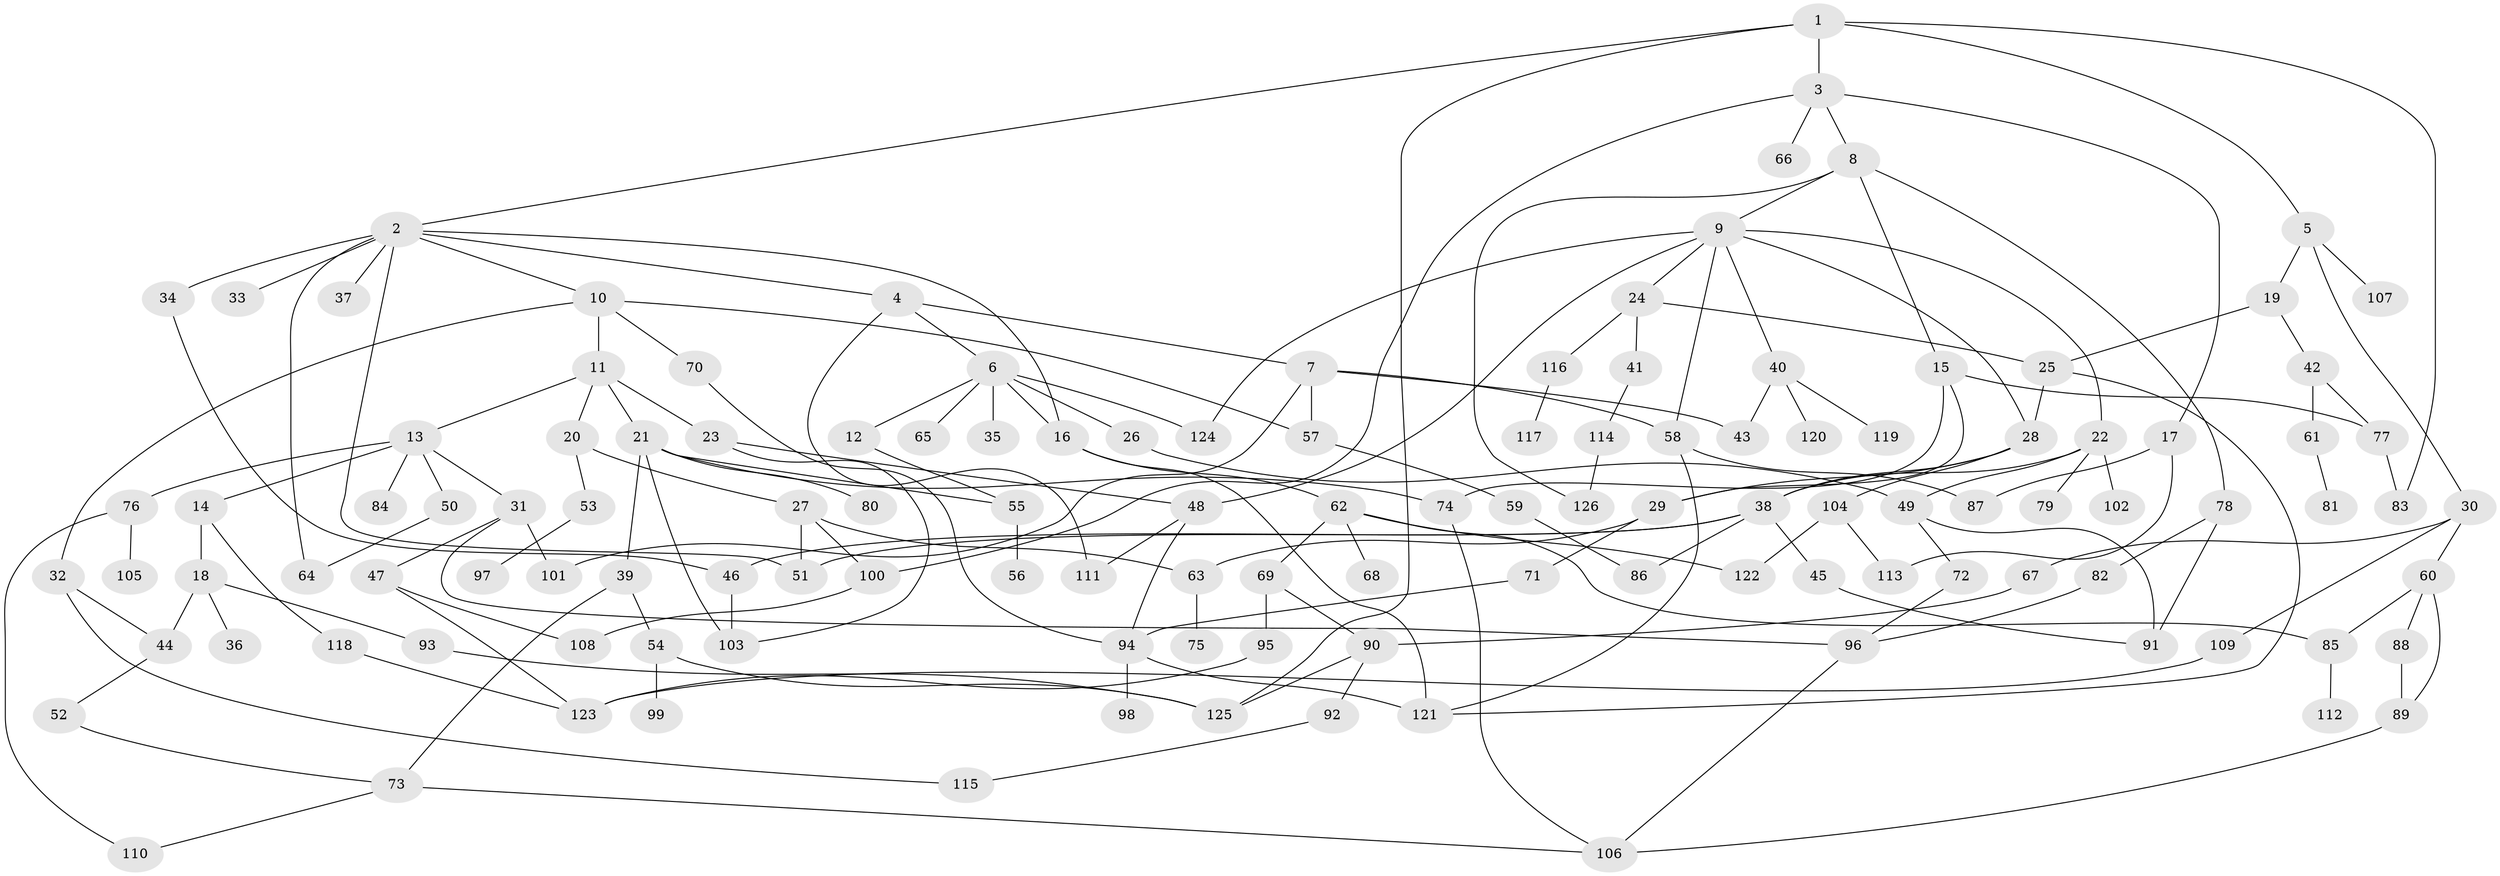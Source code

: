 // coarse degree distribution, {7: 0.06172839506172839, 8: 0.024691358024691357, 4: 0.18518518518518517, 5: 0.07407407407407407, 10: 0.012345679012345678, 6: 0.04938271604938271, 2: 0.16049382716049382, 3: 0.20987654320987653, 1: 0.2222222222222222}
// Generated by graph-tools (version 1.1) at 2025/23/03/03/25 07:23:33]
// undirected, 126 vertices, 181 edges
graph export_dot {
graph [start="1"]
  node [color=gray90,style=filled];
  1;
  2;
  3;
  4;
  5;
  6;
  7;
  8;
  9;
  10;
  11;
  12;
  13;
  14;
  15;
  16;
  17;
  18;
  19;
  20;
  21;
  22;
  23;
  24;
  25;
  26;
  27;
  28;
  29;
  30;
  31;
  32;
  33;
  34;
  35;
  36;
  37;
  38;
  39;
  40;
  41;
  42;
  43;
  44;
  45;
  46;
  47;
  48;
  49;
  50;
  51;
  52;
  53;
  54;
  55;
  56;
  57;
  58;
  59;
  60;
  61;
  62;
  63;
  64;
  65;
  66;
  67;
  68;
  69;
  70;
  71;
  72;
  73;
  74;
  75;
  76;
  77;
  78;
  79;
  80;
  81;
  82;
  83;
  84;
  85;
  86;
  87;
  88;
  89;
  90;
  91;
  92;
  93;
  94;
  95;
  96;
  97;
  98;
  99;
  100;
  101;
  102;
  103;
  104;
  105;
  106;
  107;
  108;
  109;
  110;
  111;
  112;
  113;
  114;
  115;
  116;
  117;
  118;
  119;
  120;
  121;
  122;
  123;
  124;
  125;
  126;
  1 -- 2;
  1 -- 3;
  1 -- 5;
  1 -- 125;
  1 -- 83;
  2 -- 4;
  2 -- 10;
  2 -- 16;
  2 -- 33;
  2 -- 34;
  2 -- 37;
  2 -- 64;
  2 -- 51;
  3 -- 8;
  3 -- 17;
  3 -- 66;
  3 -- 100;
  4 -- 6;
  4 -- 7;
  4 -- 111;
  5 -- 19;
  5 -- 30;
  5 -- 107;
  6 -- 12;
  6 -- 26;
  6 -- 35;
  6 -- 65;
  6 -- 16;
  6 -- 124;
  7 -- 43;
  7 -- 58;
  7 -- 57;
  7 -- 101;
  8 -- 9;
  8 -- 15;
  8 -- 78;
  8 -- 126;
  9 -- 22;
  9 -- 24;
  9 -- 40;
  9 -- 124;
  9 -- 28;
  9 -- 58;
  9 -- 48;
  10 -- 11;
  10 -- 32;
  10 -- 57;
  10 -- 70;
  11 -- 13;
  11 -- 20;
  11 -- 21;
  11 -- 23;
  12 -- 55;
  13 -- 14;
  13 -- 31;
  13 -- 50;
  13 -- 76;
  13 -- 84;
  14 -- 18;
  14 -- 118;
  15 -- 74;
  15 -- 29;
  15 -- 77;
  16 -- 62;
  16 -- 121;
  17 -- 113;
  17 -- 87;
  18 -- 36;
  18 -- 93;
  18 -- 44;
  19 -- 25;
  19 -- 42;
  20 -- 27;
  20 -- 53;
  21 -- 39;
  21 -- 74;
  21 -- 80;
  21 -- 103;
  21 -- 55;
  22 -- 38;
  22 -- 49;
  22 -- 79;
  22 -- 102;
  23 -- 48;
  23 -- 103;
  24 -- 41;
  24 -- 116;
  24 -- 25;
  25 -- 28;
  25 -- 121;
  26 -- 49;
  27 -- 51;
  27 -- 63;
  27 -- 100;
  28 -- 29;
  28 -- 104;
  28 -- 38;
  29 -- 71;
  29 -- 63;
  30 -- 60;
  30 -- 67;
  30 -- 109;
  31 -- 47;
  31 -- 101;
  31 -- 96;
  32 -- 44;
  32 -- 115;
  34 -- 46;
  38 -- 45;
  38 -- 51;
  38 -- 86;
  38 -- 46;
  39 -- 54;
  39 -- 73;
  40 -- 119;
  40 -- 120;
  40 -- 43;
  41 -- 114;
  42 -- 61;
  42 -- 77;
  44 -- 52;
  45 -- 91;
  46 -- 103;
  47 -- 108;
  47 -- 123;
  48 -- 111;
  48 -- 94;
  49 -- 72;
  49 -- 91;
  50 -- 64;
  52 -- 73;
  53 -- 97;
  54 -- 99;
  54 -- 125;
  55 -- 56;
  57 -- 59;
  58 -- 87;
  58 -- 121;
  59 -- 86;
  60 -- 88;
  60 -- 89;
  60 -- 85;
  61 -- 81;
  62 -- 68;
  62 -- 69;
  62 -- 85;
  62 -- 122;
  63 -- 75;
  67 -- 90;
  69 -- 90;
  69 -- 95;
  70 -- 94;
  71 -- 94;
  72 -- 96;
  73 -- 106;
  73 -- 110;
  74 -- 106;
  76 -- 105;
  76 -- 110;
  77 -- 83;
  78 -- 82;
  78 -- 91;
  82 -- 96;
  85 -- 112;
  88 -- 89;
  89 -- 106;
  90 -- 92;
  90 -- 125;
  92 -- 115;
  93 -- 125;
  94 -- 98;
  94 -- 121;
  95 -- 123;
  96 -- 106;
  100 -- 108;
  104 -- 122;
  104 -- 113;
  109 -- 123;
  114 -- 126;
  116 -- 117;
  118 -- 123;
}
